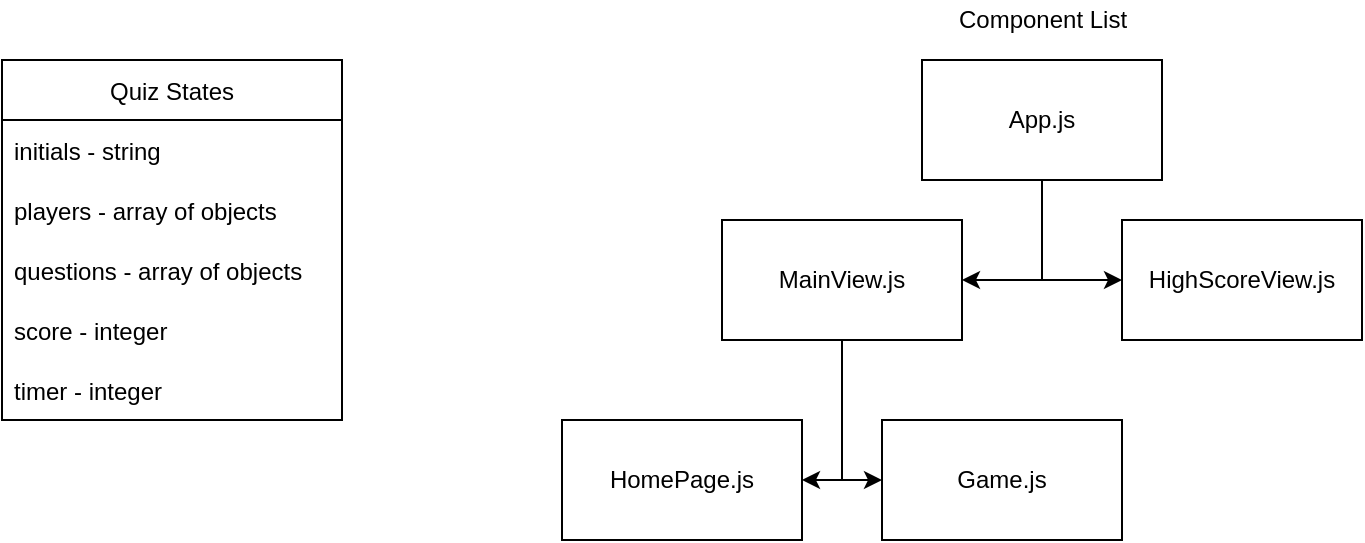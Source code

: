 <mxfile version="17.2.1" type="github">
  <diagram id="Ps3tq3tIgRGYSCBPlIF2" name="Page-1">
    <mxGraphModel dx="1422" dy="882" grid="1" gridSize="10" guides="1" tooltips="1" connect="1" arrows="1" fold="1" page="1" pageScale="1" pageWidth="850" pageHeight="1100" math="0" shadow="0">
      <root>
        <mxCell id="0" />
        <mxCell id="1" parent="0" />
        <mxCell id="mA9CRIy4zPAxYZw8Z5ou-5" value="Quiz States" style="swimlane;fontStyle=0;childLayout=stackLayout;horizontal=1;startSize=30;horizontalStack=0;resizeParent=1;resizeParentMax=0;resizeLast=0;collapsible=1;marginBottom=0;" parent="1" vertex="1">
          <mxGeometry x="40" y="40" width="170" height="180" as="geometry" />
        </mxCell>
        <mxCell id="mA9CRIy4zPAxYZw8Z5ou-7" value="initials - string" style="text;strokeColor=none;fillColor=none;align=left;verticalAlign=middle;spacingLeft=4;spacingRight=4;overflow=hidden;points=[[0,0.5],[1,0.5]];portConstraint=eastwest;rotatable=0;" parent="mA9CRIy4zPAxYZw8Z5ou-5" vertex="1">
          <mxGeometry y="30" width="170" height="30" as="geometry" />
        </mxCell>
        <mxCell id="mA9CRIy4zPAxYZw8Z5ou-11" value="players - array of objects" style="text;strokeColor=none;fillColor=none;align=left;verticalAlign=middle;spacingLeft=4;spacingRight=4;overflow=hidden;points=[[0,0.5],[1,0.5]];portConstraint=eastwest;rotatable=0;" parent="mA9CRIy4zPAxYZw8Z5ou-5" vertex="1">
          <mxGeometry y="60" width="170" height="30" as="geometry" />
        </mxCell>
        <mxCell id="mA9CRIy4zPAxYZw8Z5ou-12" value="questions - array of objects" style="text;strokeColor=none;fillColor=none;align=left;verticalAlign=middle;spacingLeft=4;spacingRight=4;overflow=hidden;points=[[0,0.5],[1,0.5]];portConstraint=eastwest;rotatable=0;" parent="mA9CRIy4zPAxYZw8Z5ou-5" vertex="1">
          <mxGeometry y="90" width="170" height="30" as="geometry" />
        </mxCell>
        <mxCell id="mA9CRIy4zPAxYZw8Z5ou-13" value="score - integer" style="text;strokeColor=none;fillColor=none;align=left;verticalAlign=middle;spacingLeft=4;spacingRight=4;overflow=hidden;points=[[0,0.5],[1,0.5]];portConstraint=eastwest;rotatable=0;" parent="mA9CRIy4zPAxYZw8Z5ou-5" vertex="1">
          <mxGeometry y="120" width="170" height="30" as="geometry" />
        </mxCell>
        <mxCell id="mA9CRIy4zPAxYZw8Z5ou-14" value="timer - integer" style="text;strokeColor=none;fillColor=none;align=left;verticalAlign=middle;spacingLeft=4;spacingRight=4;overflow=hidden;points=[[0,0.5],[1,0.5]];portConstraint=eastwest;rotatable=0;" parent="mA9CRIy4zPAxYZw8Z5ou-5" vertex="1">
          <mxGeometry y="150" width="170" height="30" as="geometry" />
        </mxCell>
        <mxCell id="D5NZxDxFGOF6Xl7ngLOL-6" style="edgeStyle=orthogonalEdgeStyle;rounded=0;orthogonalLoop=1;jettySize=auto;html=1;exitX=0.5;exitY=1;exitDx=0;exitDy=0;entryX=1;entryY=0.5;entryDx=0;entryDy=0;" edge="1" parent="1" source="D5NZxDxFGOF6Xl7ngLOL-1" target="D5NZxDxFGOF6Xl7ngLOL-2">
          <mxGeometry relative="1" as="geometry" />
        </mxCell>
        <mxCell id="D5NZxDxFGOF6Xl7ngLOL-7" style="edgeStyle=orthogonalEdgeStyle;rounded=0;orthogonalLoop=1;jettySize=auto;html=1;exitX=0.5;exitY=1;exitDx=0;exitDy=0;entryX=0;entryY=0.5;entryDx=0;entryDy=0;" edge="1" parent="1" source="D5NZxDxFGOF6Xl7ngLOL-1" target="D5NZxDxFGOF6Xl7ngLOL-3">
          <mxGeometry relative="1" as="geometry" />
        </mxCell>
        <mxCell id="D5NZxDxFGOF6Xl7ngLOL-1" value="App.js" style="rounded=0;whiteSpace=wrap;html=1;" vertex="1" parent="1">
          <mxGeometry x="500" y="40" width="120" height="60" as="geometry" />
        </mxCell>
        <mxCell id="D5NZxDxFGOF6Xl7ngLOL-8" style="edgeStyle=orthogonalEdgeStyle;rounded=0;orthogonalLoop=1;jettySize=auto;html=1;exitX=0.5;exitY=1;exitDx=0;exitDy=0;entryX=1;entryY=0.5;entryDx=0;entryDy=0;" edge="1" parent="1" source="D5NZxDxFGOF6Xl7ngLOL-2" target="D5NZxDxFGOF6Xl7ngLOL-4">
          <mxGeometry relative="1" as="geometry" />
        </mxCell>
        <mxCell id="D5NZxDxFGOF6Xl7ngLOL-9" style="edgeStyle=orthogonalEdgeStyle;rounded=0;orthogonalLoop=1;jettySize=auto;html=1;exitX=0.5;exitY=1;exitDx=0;exitDy=0;entryX=0;entryY=0.5;entryDx=0;entryDy=0;" edge="1" parent="1" source="D5NZxDxFGOF6Xl7ngLOL-2" target="D5NZxDxFGOF6Xl7ngLOL-5">
          <mxGeometry relative="1" as="geometry" />
        </mxCell>
        <mxCell id="D5NZxDxFGOF6Xl7ngLOL-2" value="MainView.js" style="rounded=0;whiteSpace=wrap;html=1;" vertex="1" parent="1">
          <mxGeometry x="400" y="120" width="120" height="60" as="geometry" />
        </mxCell>
        <mxCell id="D5NZxDxFGOF6Xl7ngLOL-3" value="HighScoreView.js" style="rounded=0;whiteSpace=wrap;html=1;" vertex="1" parent="1">
          <mxGeometry x="600" y="120" width="120" height="60" as="geometry" />
        </mxCell>
        <mxCell id="D5NZxDxFGOF6Xl7ngLOL-4" value="HomePage.js" style="rounded=0;whiteSpace=wrap;html=1;" vertex="1" parent="1">
          <mxGeometry x="320" y="220" width="120" height="60" as="geometry" />
        </mxCell>
        <mxCell id="D5NZxDxFGOF6Xl7ngLOL-5" value="Game.js" style="rounded=0;whiteSpace=wrap;html=1;" vertex="1" parent="1">
          <mxGeometry x="480" y="220" width="120" height="60" as="geometry" />
        </mxCell>
        <mxCell id="D5NZxDxFGOF6Xl7ngLOL-10" value="Component List" style="text;html=1;align=center;verticalAlign=middle;resizable=0;points=[];autosize=1;strokeColor=none;fillColor=none;" vertex="1" parent="1">
          <mxGeometry x="510" y="10" width="100" height="20" as="geometry" />
        </mxCell>
      </root>
    </mxGraphModel>
  </diagram>
</mxfile>
